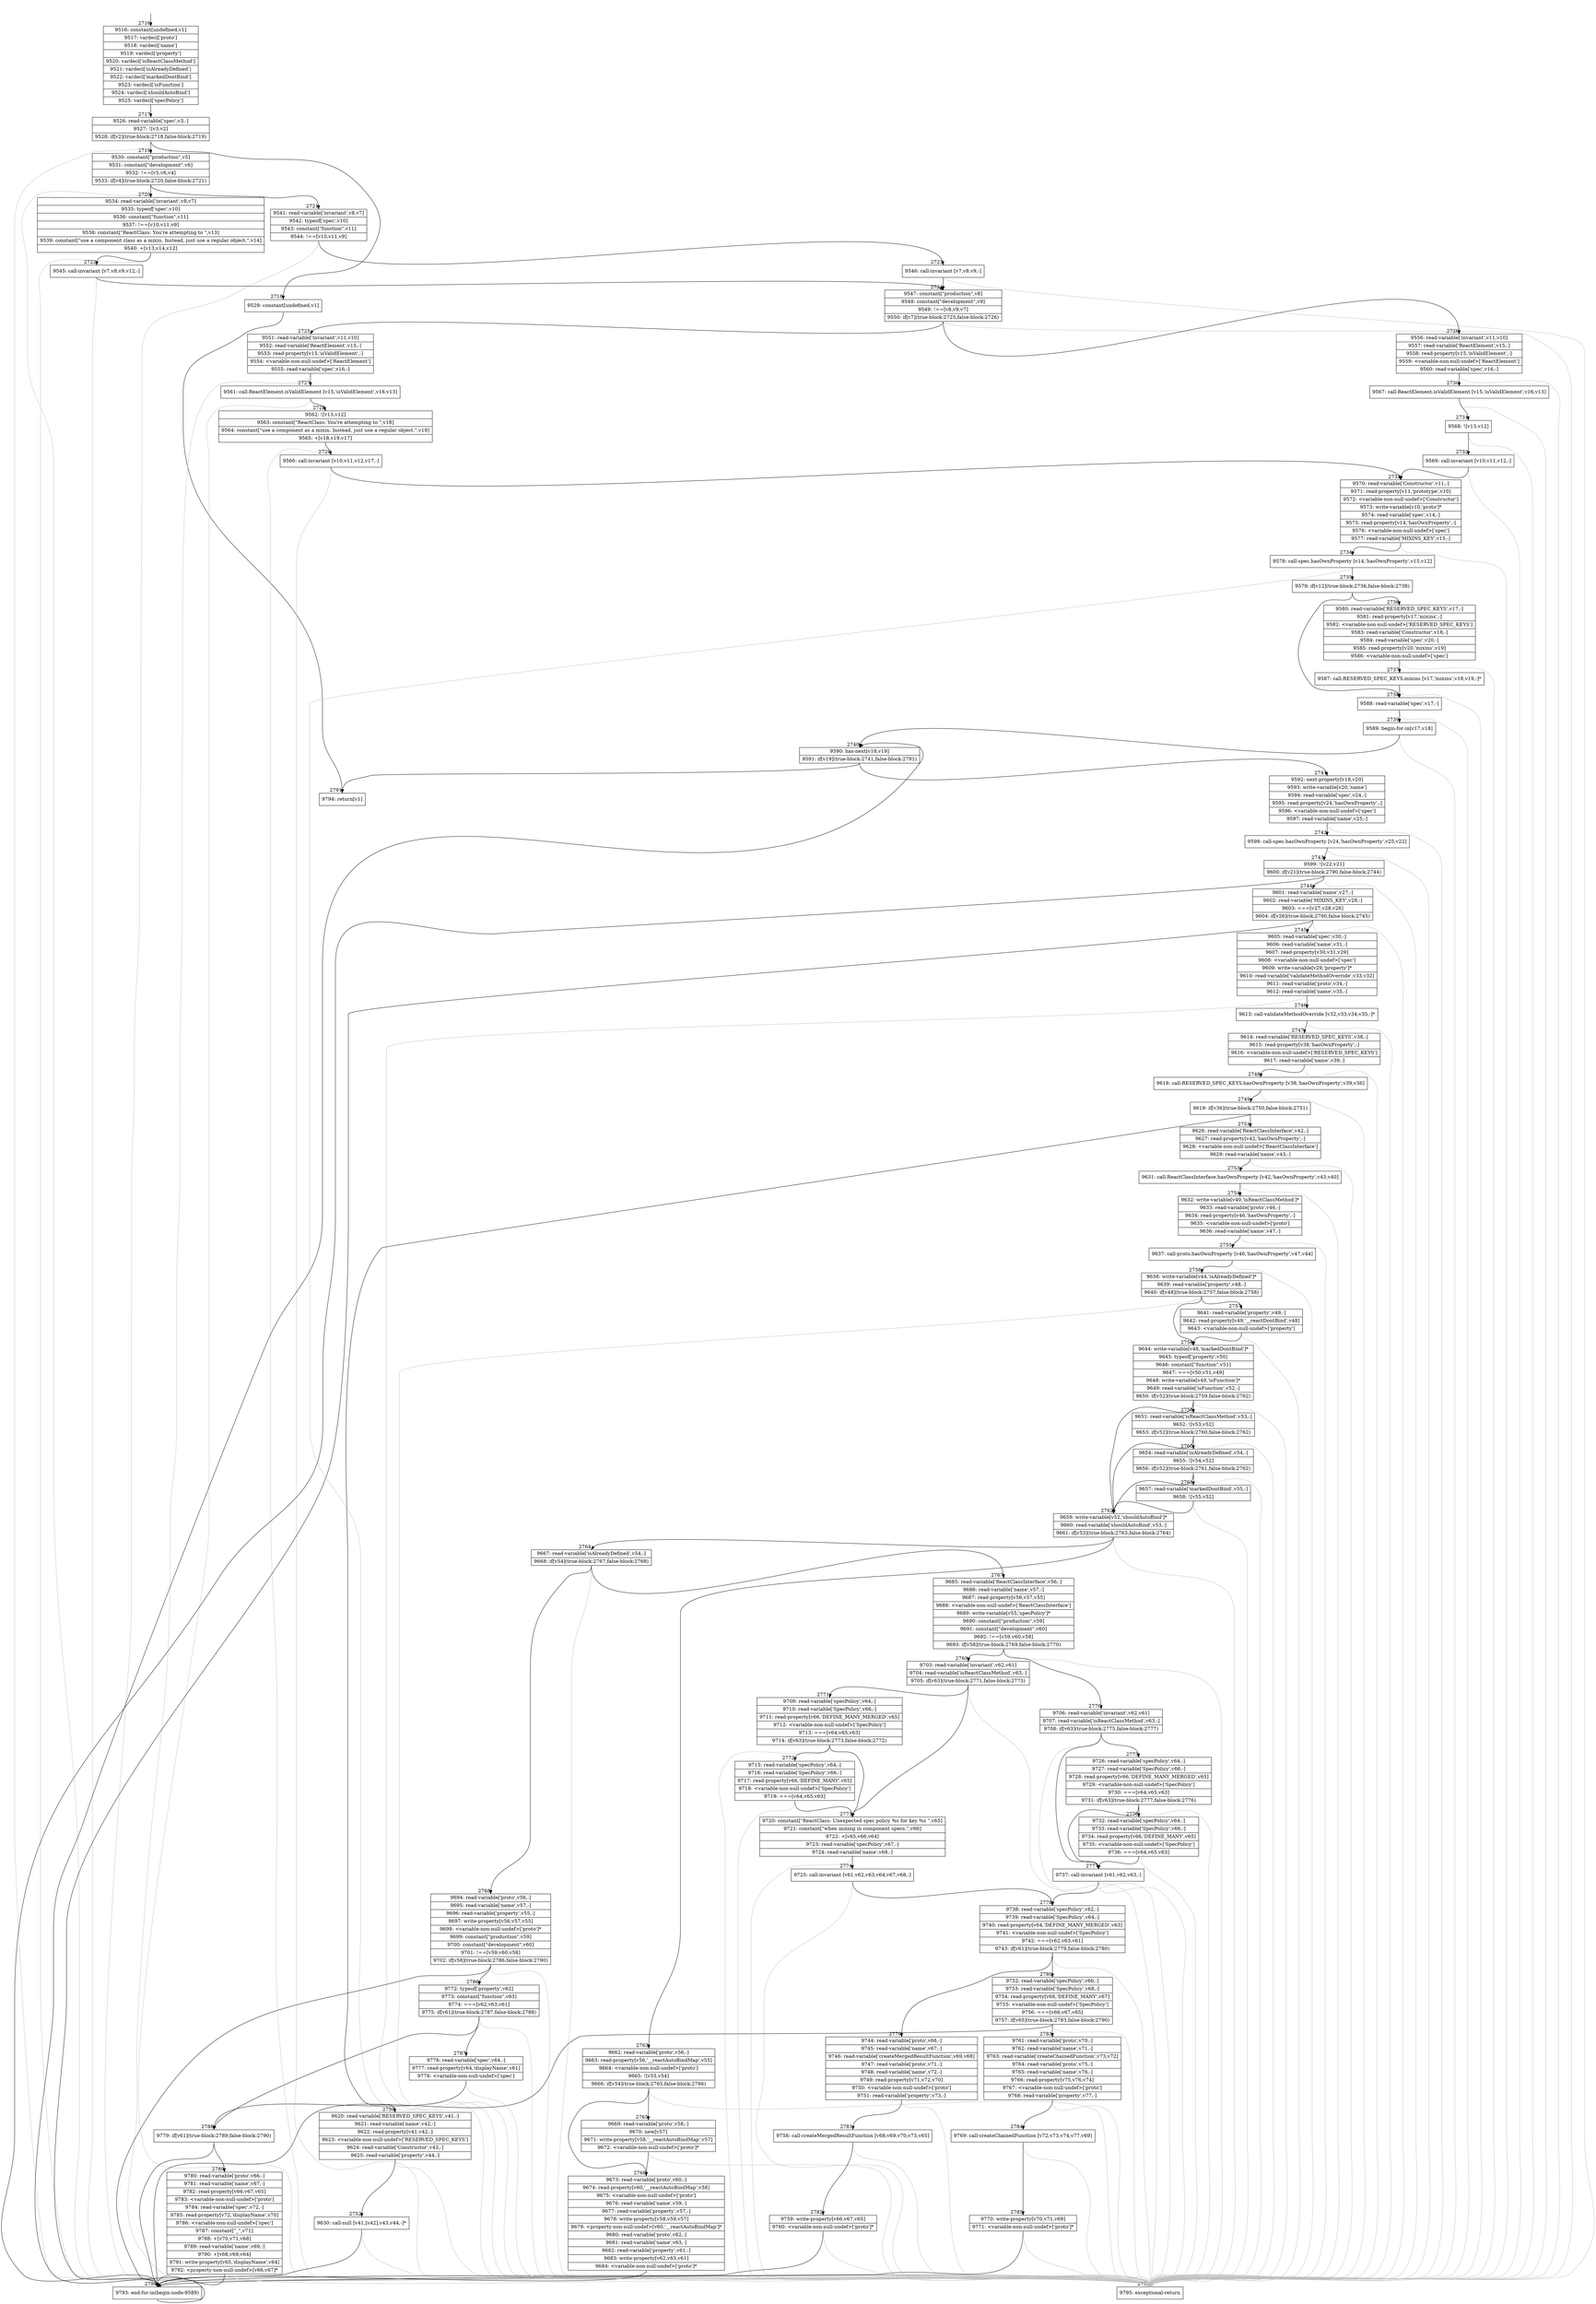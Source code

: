 digraph {
rankdir="TD"
BB_entry202[shape=none,label=""];
BB_entry202 -> BB2716 [tailport=s, headport=n, headlabel="    2716"]
BB2716 [shape=record label="{9516: constant[undefined,v1]|9517: vardecl['proto']|9518: vardecl['name']|9519: vardecl['property']|9520: vardecl['isReactClassMethod']|9521: vardecl['isAlreadyDefined']|9522: vardecl['markedDontBind']|9523: vardecl['isFunction']|9524: vardecl['shouldAutoBind']|9525: vardecl['specPolicy']}" ] 
BB2716 -> BB2717 [tailport=s, headport=n, headlabel="      2717"]
BB2717 [shape=record label="{9526: read-variable['spec',v3,-]|9527: ![v3,v2]|9528: if[v2](true-block:2718,false-block:2719)}" ] 
BB2717 -> BB2718 [tailport=s, headport=n, headlabel="      2718"]
BB2717 -> BB2719 [tailport=s, headport=n, headlabel="      2719"]
BB2717 -> BB2792 [tailport=s, headport=n, color=gray, headlabel="      2792"]
BB2718 [shape=record label="{9529: constant[undefined,v1]}" ] 
BB2718 -> BB2791 [tailport=s, headport=n, headlabel="      2791"]
BB2719 [shape=record label="{9530: constant[\"production\",v5]|9531: constant[\"development\",v6]|9532: !==[v5,v6,v4]|9533: if[v4](true-block:2720,false-block:2721)}" ] 
BB2719 -> BB2720 [tailport=s, headport=n, headlabel="      2720"]
BB2719 -> BB2721 [tailport=s, headport=n, headlabel="      2721"]
BB2719 -> BB2792 [tailport=s, headport=n, color=gray]
BB2720 [shape=record label="{9534: read-variable['invariant',v8,v7]|9535: typeof['spec',v10]|9536: constant[\"function\",v11]|9537: !==[v10,v11,v9]|9538: constant[\"ReactClass: You're attempting to \",v13]|9539: constant[\"use a component class as a mixin. Instead, just use a regular object.\",v14]|9540: +[v13,v14,v12]}" ] 
BB2720 -> BB2722 [tailport=s, headport=n, headlabel="      2722"]
BB2720 -> BB2792 [tailport=s, headport=n, color=gray]
BB2721 [shape=record label="{9541: read-variable['invariant',v8,v7]|9542: typeof['spec',v10]|9543: constant[\"function\",v11]|9544: !==[v10,v11,v9]}" ] 
BB2721 -> BB2723 [tailport=s, headport=n, headlabel="      2723"]
BB2721 -> BB2792 [tailport=s, headport=n, color=gray]
BB2722 [shape=record label="{9545: call-invariant [v7,v8,v9,v12,-]}" ] 
BB2722 -> BB2724 [tailport=s, headport=n, headlabel="      2724"]
BB2722 -> BB2792 [tailport=s, headport=n, color=gray]
BB2723 [shape=record label="{9546: call-invariant [v7,v8,v9,-]}" ] 
BB2723 -> BB2724 [tailport=s, headport=n]
BB2723 -> BB2792 [tailport=s, headport=n, color=gray]
BB2724 [shape=record label="{9547: constant[\"production\",v8]|9548: constant[\"development\",v9]|9549: !==[v8,v9,v7]|9550: if[v7](true-block:2725,false-block:2726)}" ] 
BB2724 -> BB2725 [tailport=s, headport=n, headlabel="      2725"]
BB2724 -> BB2726 [tailport=s, headport=n, headlabel="      2726"]
BB2724 -> BB2792 [tailport=s, headport=n, color=gray]
BB2725 [shape=record label="{9551: read-variable['invariant',v11,v10]|9552: read-variable['ReactElement',v15,-]|9553: read-property[v15,'isValidElement',-]|9554: \<variable-non-null-undef\>['ReactElement']|9555: read-variable['spec',v16,-]}" ] 
BB2725 -> BB2727 [tailport=s, headport=n, headlabel="      2727"]
BB2725 -> BB2792 [tailport=s, headport=n, color=gray]
BB2726 [shape=record label="{9556: read-variable['invariant',v11,v10]|9557: read-variable['ReactElement',v15,-]|9558: read-property[v15,'isValidElement',-]|9559: \<variable-non-null-undef\>['ReactElement']|9560: read-variable['spec',v16,-]}" ] 
BB2726 -> BB2730 [tailport=s, headport=n, headlabel="      2730"]
BB2726 -> BB2792 [tailport=s, headport=n, color=gray]
BB2727 [shape=record label="{9561: call-ReactElement.isValidElement [v15,'isValidElement',v16,v13]}" ] 
BB2727 -> BB2728 [tailport=s, headport=n, headlabel="      2728"]
BB2727 -> BB2792 [tailport=s, headport=n, color=gray]
BB2728 [shape=record label="{9562: ![v13,v12]|9563: constant[\"ReactClass: You're attempting to \",v18]|9564: constant[\"use a component as a mixin. Instead, just use a regular object.\",v19]|9565: +[v18,v19,v17]}" ] 
BB2728 -> BB2729 [tailport=s, headport=n, headlabel="      2729"]
BB2728 -> BB2792 [tailport=s, headport=n, color=gray]
BB2729 [shape=record label="{9566: call-invariant [v10,v11,v12,v17,-]}" ] 
BB2729 -> BB2733 [tailport=s, headport=n, headlabel="      2733"]
BB2729 -> BB2792 [tailport=s, headport=n, color=gray]
BB2730 [shape=record label="{9567: call-ReactElement.isValidElement [v15,'isValidElement',v16,v13]}" ] 
BB2730 -> BB2731 [tailport=s, headport=n, headlabel="      2731"]
BB2730 -> BB2792 [tailport=s, headport=n, color=gray]
BB2731 [shape=record label="{9568: ![v13,v12]}" ] 
BB2731 -> BB2732 [tailport=s, headport=n, headlabel="      2732"]
BB2731 -> BB2792 [tailport=s, headport=n, color=gray]
BB2732 [shape=record label="{9569: call-invariant [v10,v11,v12,-]}" ] 
BB2732 -> BB2733 [tailport=s, headport=n]
BB2732 -> BB2792 [tailport=s, headport=n, color=gray]
BB2733 [shape=record label="{9570: read-variable['Constructor',v11,-]|9571: read-property[v11,'prototype',v10]|9572: \<variable-non-null-undef\>['Constructor']|9573: write-variable[v10,'proto']*|9574: read-variable['spec',v14,-]|9575: read-property[v14,'hasOwnProperty',-]|9576: \<variable-non-null-undef\>['spec']|9577: read-variable['MIXINS_KEY',v15,-]}" ] 
BB2733 -> BB2734 [tailport=s, headport=n, headlabel="      2734"]
BB2733 -> BB2792 [tailport=s, headport=n, color=gray]
BB2734 [shape=record label="{9578: call-spec.hasOwnProperty [v14,'hasOwnProperty',v15,v12]}" ] 
BB2734 -> BB2735 [tailport=s, headport=n, headlabel="      2735"]
BB2734 -> BB2792 [tailport=s, headport=n, color=gray]
BB2735 [shape=record label="{9579: if[v12](true-block:2736,false-block:2738)}" ] 
BB2735 -> BB2736 [tailport=s, headport=n, headlabel="      2736"]
BB2735 -> BB2738 [tailport=s, headport=n, headlabel="      2738"]
BB2736 [shape=record label="{9580: read-variable['RESERVED_SPEC_KEYS',v17,-]|9581: read-property[v17,'mixins',-]|9582: \<variable-non-null-undef\>['RESERVED_SPEC_KEYS']|9583: read-variable['Constructor',v18,-]|9584: read-variable['spec',v20,-]|9585: read-property[v20,'mixins',v19]|9586: \<variable-non-null-undef\>['spec']}" ] 
BB2736 -> BB2737 [tailport=s, headport=n, headlabel="      2737"]
BB2736 -> BB2792 [tailport=s, headport=n, color=gray]
BB2737 [shape=record label="{9587: call-RESERVED_SPEC_KEYS.mixins [v17,'mixins',v18,v19,-]*}" ] 
BB2737 -> BB2738 [tailport=s, headport=n]
BB2737 -> BB2792 [tailport=s, headport=n, color=gray]
BB2738 [shape=record label="{9588: read-variable['spec',v17,-]}" ] 
BB2738 -> BB2739 [tailport=s, headport=n, headlabel="      2739"]
BB2738 -> BB2792 [tailport=s, headport=n, color=gray]
BB2739 [shape=record label="{9589: begin-for-in[v17,v18]}" ] 
BB2739 -> BB2740 [tailport=s, headport=n, headlabel="      2740"]
BB2739 -> BB2792 [tailport=s, headport=n, color=gray]
BB2740 [shape=record label="{9590: has-next[v18,v19]|9591: if[v19](true-block:2741,false-block:2791)}" ] 
BB2740 -> BB2741 [tailport=s, headport=n, headlabel="      2741"]
BB2740 -> BB2791 [tailport=s, headport=n]
BB2741 [shape=record label="{9592: next-property[v18,v20]|9593: write-variable[v20,'name']|9594: read-variable['spec',v24,-]|9595: read-property[v24,'hasOwnProperty',-]|9596: \<variable-non-null-undef\>['spec']|9597: read-variable['name',v25,-]}" ] 
BB2741 -> BB2742 [tailport=s, headport=n, headlabel="      2742"]
BB2741 -> BB2792 [tailport=s, headport=n, color=gray]
BB2742 [shape=record label="{9598: call-spec.hasOwnProperty [v24,'hasOwnProperty',v25,v22]}" ] 
BB2742 -> BB2743 [tailport=s, headport=n, headlabel="      2743"]
BB2742 -> BB2792 [tailport=s, headport=n, color=gray]
BB2743 [shape=record label="{9599: ![v22,v21]|9600: if[v21](true-block:2790,false-block:2744)}" ] 
BB2743 -> BB2790 [tailport=s, headport=n, headlabel="      2790"]
BB2743 -> BB2744 [tailport=s, headport=n, headlabel="      2744"]
BB2743 -> BB2792 [tailport=s, headport=n, color=gray]
BB2744 [shape=record label="{9601: read-variable['name',v27,-]|9602: read-variable['MIXINS_KEY',v28,-]|9603: ===[v27,v28,v26]|9604: if[v26](true-block:2790,false-block:2745)}" ] 
BB2744 -> BB2790 [tailport=s, headport=n]
BB2744 -> BB2745 [tailport=s, headport=n, headlabel="      2745"]
BB2744 -> BB2792 [tailport=s, headport=n, color=gray]
BB2745 [shape=record label="{9605: read-variable['spec',v30,-]|9606: read-variable['name',v31,-]|9607: read-property[v30,v31,v29]|9608: \<variable-non-null-undef\>['spec']|9609: write-variable[v29,'property']*|9610: read-variable['validateMethodOverride',v33,v32]|9611: read-variable['proto',v34,-]|9612: read-variable['name',v35,-]}" ] 
BB2745 -> BB2746 [tailport=s, headport=n, headlabel="      2746"]
BB2745 -> BB2792 [tailport=s, headport=n, color=gray]
BB2746 [shape=record label="{9613: call-validateMethodOverride [v32,v33,v34,v35,-]*}" ] 
BB2746 -> BB2747 [tailport=s, headport=n, headlabel="      2747"]
BB2746 -> BB2792 [tailport=s, headport=n, color=gray]
BB2747 [shape=record label="{9614: read-variable['RESERVED_SPEC_KEYS',v38,-]|9615: read-property[v38,'hasOwnProperty',-]|9616: \<variable-non-null-undef\>['RESERVED_SPEC_KEYS']|9617: read-variable['name',v39,-]}" ] 
BB2747 -> BB2748 [tailport=s, headport=n, headlabel="      2748"]
BB2747 -> BB2792 [tailport=s, headport=n, color=gray]
BB2748 [shape=record label="{9618: call-RESERVED_SPEC_KEYS.hasOwnProperty [v38,'hasOwnProperty',v39,v36]}" ] 
BB2748 -> BB2749 [tailport=s, headport=n, headlabel="      2749"]
BB2748 -> BB2792 [tailport=s, headport=n, color=gray]
BB2749 [shape=record label="{9619: if[v36](true-block:2750,false-block:2751)}" ] 
BB2749 -> BB2750 [tailport=s, headport=n, headlabel="      2750"]
BB2749 -> BB2751 [tailport=s, headport=n, headlabel="      2751"]
BB2750 [shape=record label="{9620: read-variable['RESERVED_SPEC_KEYS',v41,-]|9621: read-variable['name',v42,-]|9622: read-property[v41,v42,-]|9623: \<variable-non-null-undef\>['RESERVED_SPEC_KEYS']|9624: read-variable['Constructor',v43,-]|9625: read-variable['property',v44,-]}" ] 
BB2750 -> BB2752 [tailport=s, headport=n, headlabel="      2752"]
BB2750 -> BB2792 [tailport=s, headport=n, color=gray]
BB2751 [shape=record label="{9626: read-variable['ReactClassInterface',v42,-]|9627: read-property[v42,'hasOwnProperty',-]|9628: \<variable-non-null-undef\>['ReactClassInterface']|9629: read-variable['name',v43,-]}" ] 
BB2751 -> BB2753 [tailport=s, headport=n, headlabel="      2753"]
BB2751 -> BB2792 [tailport=s, headport=n, color=gray]
BB2752 [shape=record label="{9630: call-null [v41,[v42],v43,v44,-]*}" ] 
BB2752 -> BB2790 [tailport=s, headport=n]
BB2752 -> BB2792 [tailport=s, headport=n, color=gray]
BB2753 [shape=record label="{9631: call-ReactClassInterface.hasOwnProperty [v42,'hasOwnProperty',v43,v40]}" ] 
BB2753 -> BB2754 [tailport=s, headport=n, headlabel="      2754"]
BB2753 -> BB2792 [tailport=s, headport=n, color=gray]
BB2754 [shape=record label="{9632: write-variable[v40,'isReactClassMethod']*|9633: read-variable['proto',v46,-]|9634: read-property[v46,'hasOwnProperty',-]|9635: \<variable-non-null-undef\>['proto']|9636: read-variable['name',v47,-]}" ] 
BB2754 -> BB2755 [tailport=s, headport=n, headlabel="      2755"]
BB2754 -> BB2792 [tailport=s, headport=n, color=gray]
BB2755 [shape=record label="{9637: call-proto.hasOwnProperty [v46,'hasOwnProperty',v47,v44]}" ] 
BB2755 -> BB2756 [tailport=s, headport=n, headlabel="      2756"]
BB2755 -> BB2792 [tailport=s, headport=n, color=gray]
BB2756 [shape=record label="{9638: write-variable[v44,'isAlreadyDefined']*|9639: read-variable['property',v48,-]|9640: if[v48](true-block:2757,false-block:2758)}" ] 
BB2756 -> BB2758 [tailport=s, headport=n, headlabel="      2758"]
BB2756 -> BB2757 [tailport=s, headport=n, headlabel="      2757"]
BB2756 -> BB2792 [tailport=s, headport=n, color=gray]
BB2757 [shape=record label="{9641: read-variable['property',v49,-]|9642: read-property[v49,'__reactDontBind',v48]|9643: \<variable-non-null-undef\>['property']}" ] 
BB2757 -> BB2758 [tailport=s, headport=n]
BB2757 -> BB2792 [tailport=s, headport=n, color=gray]
BB2758 [shape=record label="{9644: write-variable[v48,'markedDontBind']*|9645: typeof['property',v50]|9646: constant[\"function\",v51]|9647: ===[v50,v51,v49]|9648: write-variable[v49,'isFunction']*|9649: read-variable['isFunction',v52,-]|9650: if[v52](true-block:2759,false-block:2762)}" ] 
BB2758 -> BB2762 [tailport=s, headport=n, headlabel="      2762"]
BB2758 -> BB2759 [tailport=s, headport=n, headlabel="      2759"]
BB2758 -> BB2792 [tailport=s, headport=n, color=gray]
BB2759 [shape=record label="{9651: read-variable['isReactClassMethod',v53,-]|9652: ![v53,v52]|9653: if[v52](true-block:2760,false-block:2762)}" ] 
BB2759 -> BB2762 [tailport=s, headport=n]
BB2759 -> BB2760 [tailport=s, headport=n, headlabel="      2760"]
BB2759 -> BB2792 [tailport=s, headport=n, color=gray]
BB2760 [shape=record label="{9654: read-variable['isAlreadyDefined',v54,-]|9655: ![v54,v52]|9656: if[v52](true-block:2761,false-block:2762)}" ] 
BB2760 -> BB2762 [tailport=s, headport=n]
BB2760 -> BB2761 [tailport=s, headport=n, headlabel="      2761"]
BB2760 -> BB2792 [tailport=s, headport=n, color=gray]
BB2761 [shape=record label="{9657: read-variable['markedDontBind',v55,-]|9658: ![v55,v52]}" ] 
BB2761 -> BB2762 [tailport=s, headport=n]
BB2761 -> BB2792 [tailport=s, headport=n, color=gray]
BB2762 [shape=record label="{9659: write-variable[v52,'shouldAutoBind']*|9660: read-variable['shouldAutoBind',v53,-]|9661: if[v53](true-block:2763,false-block:2764)}" ] 
BB2762 -> BB2763 [tailport=s, headport=n, headlabel="      2763"]
BB2762 -> BB2764 [tailport=s, headport=n, headlabel="      2764"]
BB2762 -> BB2792 [tailport=s, headport=n, color=gray]
BB2763 [shape=record label="{9662: read-variable['proto',v56,-]|9663: read-property[v56,'__reactAutoBindMap',v55]|9664: \<variable-non-null-undef\>['proto']|9665: ![v55,v54]|9666: if[v54](true-block:2765,false-block:2766)}" ] 
BB2763 -> BB2765 [tailport=s, headport=n, headlabel="      2765"]
BB2763 -> BB2766 [tailport=s, headport=n, headlabel="      2766"]
BB2763 -> BB2792 [tailport=s, headport=n, color=gray]
BB2764 [shape=record label="{9667: read-variable['isAlreadyDefined',v54,-]|9668: if[v54](true-block:2767,false-block:2768)}" ] 
BB2764 -> BB2767 [tailport=s, headport=n, headlabel="      2767"]
BB2764 -> BB2768 [tailport=s, headport=n, headlabel="      2768"]
BB2764 -> BB2792 [tailport=s, headport=n, color=gray]
BB2765 [shape=record label="{9669: read-variable['proto',v58,-]|9670: new[v57]|9671: write-property[v58,'__reactAutoBindMap',v57]|9672: \<variable-non-null-undef\>['proto']*}" ] 
BB2765 -> BB2766 [tailport=s, headport=n]
BB2765 -> BB2792 [tailport=s, headport=n, color=gray]
BB2766 [shape=record label="{9673: read-variable['proto',v60,-]|9674: read-property[v60,'__reactAutoBindMap',v58]|9675: \<variable-non-null-undef\>['proto']|9676: read-variable['name',v59,-]|9677: read-variable['property',v57,-]|9678: write-property[v58,v59,v57]|9679: \<property-non-null-undef\>[v60,'__reactAutoBindMap']*|9680: read-variable['proto',v62,-]|9681: read-variable['name',v63,-]|9682: read-variable['property',v61,-]|9683: write-property[v62,v63,v61]|9684: \<variable-non-null-undef\>['proto']*}" ] 
BB2766 -> BB2790 [tailport=s, headport=n]
BB2766 -> BB2792 [tailport=s, headport=n, color=gray]
BB2767 [shape=record label="{9685: read-variable['ReactClassInterface',v56,-]|9686: read-variable['name',v57,-]|9687: read-property[v56,v57,v55]|9688: \<variable-non-null-undef\>['ReactClassInterface']|9689: write-variable[v55,'specPolicy']*|9690: constant[\"production\",v59]|9691: constant[\"development\",v60]|9692: !==[v59,v60,v58]|9693: if[v58](true-block:2769,false-block:2770)}" ] 
BB2767 -> BB2769 [tailport=s, headport=n, headlabel="      2769"]
BB2767 -> BB2770 [tailport=s, headport=n, headlabel="      2770"]
BB2767 -> BB2792 [tailport=s, headport=n, color=gray]
BB2768 [shape=record label="{9694: read-variable['proto',v56,-]|9695: read-variable['name',v57,-]|9696: read-variable['property',v55,-]|9697: write-property[v56,v57,v55]|9698: \<variable-non-null-undef\>['proto']*|9699: constant[\"production\",v59]|9700: constant[\"development\",v60]|9701: !==[v59,v60,v58]|9702: if[v58](true-block:2786,false-block:2790)}" ] 
BB2768 -> BB2786 [tailport=s, headport=n, headlabel="      2786"]
BB2768 -> BB2790 [tailport=s, headport=n]
BB2768 -> BB2792 [tailport=s, headport=n, color=gray]
BB2769 [shape=record label="{9703: read-variable['invariant',v62,v61]|9704: read-variable['isReactClassMethod',v63,-]|9705: if[v63](true-block:2771,false-block:2773)}" ] 
BB2769 -> BB2773 [tailport=s, headport=n, headlabel="      2773"]
BB2769 -> BB2771 [tailport=s, headport=n, headlabel="      2771"]
BB2769 -> BB2792 [tailport=s, headport=n, color=gray]
BB2770 [shape=record label="{9706: read-variable['invariant',v62,v61]|9707: read-variable['isReactClassMethod',v63,-]|9708: if[v63](true-block:2775,false-block:2777)}" ] 
BB2770 -> BB2777 [tailport=s, headport=n, headlabel="      2777"]
BB2770 -> BB2775 [tailport=s, headport=n, headlabel="      2775"]
BB2770 -> BB2792 [tailport=s, headport=n, color=gray]
BB2771 [shape=record label="{9709: read-variable['specPolicy',v64,-]|9710: read-variable['SpecPolicy',v66,-]|9711: read-property[v66,'DEFINE_MANY_MERGED',v65]|9712: \<variable-non-null-undef\>['SpecPolicy']|9713: ===[v64,v65,v63]|9714: if[v63](true-block:2773,false-block:2772)}" ] 
BB2771 -> BB2773 [tailport=s, headport=n]
BB2771 -> BB2772 [tailport=s, headport=n, headlabel="      2772"]
BB2771 -> BB2792 [tailport=s, headport=n, color=gray]
BB2772 [shape=record label="{9715: read-variable['specPolicy',v64,-]|9716: read-variable['SpecPolicy',v66,-]|9717: read-property[v66,'DEFINE_MANY',v65]|9718: \<variable-non-null-undef\>['SpecPolicy']|9719: ===[v64,v65,v63]}" ] 
BB2772 -> BB2773 [tailport=s, headport=n]
BB2772 -> BB2792 [tailport=s, headport=n, color=gray]
BB2773 [shape=record label="{9720: constant[\"ReactClass: Unexpected spec policy %s for key %s \",v65]|9721: constant[\"when mixing in component specs.\",v66]|9722: +[v65,v66,v64]|9723: read-variable['specPolicy',v67,-]|9724: read-variable['name',v68,-]}" ] 
BB2773 -> BB2774 [tailport=s, headport=n, headlabel="      2774"]
BB2773 -> BB2792 [tailport=s, headport=n, color=gray]
BB2774 [shape=record label="{9725: call-invariant [v61,v62,v63,v64,v67,v68,-]}" ] 
BB2774 -> BB2778 [tailport=s, headport=n, headlabel="      2778"]
BB2774 -> BB2792 [tailport=s, headport=n, color=gray]
BB2775 [shape=record label="{9726: read-variable['specPolicy',v64,-]|9727: read-variable['SpecPolicy',v66,-]|9728: read-property[v66,'DEFINE_MANY_MERGED',v65]|9729: \<variable-non-null-undef\>['SpecPolicy']|9730: ===[v64,v65,v63]|9731: if[v63](true-block:2777,false-block:2776)}" ] 
BB2775 -> BB2777 [tailport=s, headport=n]
BB2775 -> BB2776 [tailport=s, headport=n, headlabel="      2776"]
BB2775 -> BB2792 [tailport=s, headport=n, color=gray]
BB2776 [shape=record label="{9732: read-variable['specPolicy',v64,-]|9733: read-variable['SpecPolicy',v66,-]|9734: read-property[v66,'DEFINE_MANY',v65]|9735: \<variable-non-null-undef\>['SpecPolicy']|9736: ===[v64,v65,v63]}" ] 
BB2776 -> BB2777 [tailport=s, headport=n]
BB2776 -> BB2792 [tailport=s, headport=n, color=gray]
BB2777 [shape=record label="{9737: call-invariant [v61,v62,v63,-]}" ] 
BB2777 -> BB2778 [tailport=s, headport=n]
BB2777 -> BB2792 [tailport=s, headport=n, color=gray]
BB2778 [shape=record label="{9738: read-variable['specPolicy',v62,-]|9739: read-variable['SpecPolicy',v64,-]|9740: read-property[v64,'DEFINE_MANY_MERGED',v63]|9741: \<variable-non-null-undef\>['SpecPolicy']|9742: ===[v62,v63,v61]|9743: if[v61](true-block:2779,false-block:2780)}" ] 
BB2778 -> BB2779 [tailport=s, headport=n, headlabel="      2779"]
BB2778 -> BB2780 [tailport=s, headport=n, headlabel="      2780"]
BB2778 -> BB2792 [tailport=s, headport=n, color=gray]
BB2779 [shape=record label="{9744: read-variable['proto',v66,-]|9745: read-variable['name',v67,-]|9746: read-variable['createMergedResultFunction',v69,v68]|9747: read-variable['proto',v71,-]|9748: read-variable['name',v72,-]|9749: read-property[v71,v72,v70]|9750: \<variable-non-null-undef\>['proto']|9751: read-variable['property',v73,-]}" ] 
BB2779 -> BB2781 [tailport=s, headport=n, headlabel="      2781"]
BB2779 -> BB2792 [tailport=s, headport=n, color=gray]
BB2780 [shape=record label="{9752: read-variable['specPolicy',v66,-]|9753: read-variable['SpecPolicy',v68,-]|9754: read-property[v68,'DEFINE_MANY',v67]|9755: \<variable-non-null-undef\>['SpecPolicy']|9756: ===[v66,v67,v65]|9757: if[v65](true-block:2783,false-block:2790)}" ] 
BB2780 -> BB2783 [tailport=s, headport=n, headlabel="      2783"]
BB2780 -> BB2790 [tailport=s, headport=n]
BB2780 -> BB2792 [tailport=s, headport=n, color=gray]
BB2781 [shape=record label="{9758: call-createMergedResultFunction [v68,v69,v70,v73,v65]}" ] 
BB2781 -> BB2782 [tailport=s, headport=n, headlabel="      2782"]
BB2781 -> BB2792 [tailport=s, headport=n, color=gray]
BB2782 [shape=record label="{9759: write-property[v66,v67,v65]|9760: \<variable-non-null-undef\>['proto']*}" ] 
BB2782 -> BB2790 [tailport=s, headport=n]
BB2782 -> BB2792 [tailport=s, headport=n, color=gray]
BB2783 [shape=record label="{9761: read-variable['proto',v70,-]|9762: read-variable['name',v71,-]|9763: read-variable['createChainedFunction',v73,v72]|9764: read-variable['proto',v75,-]|9765: read-variable['name',v76,-]|9766: read-property[v75,v76,v74]|9767: \<variable-non-null-undef\>['proto']|9768: read-variable['property',v77,-]}" ] 
BB2783 -> BB2784 [tailport=s, headport=n, headlabel="      2784"]
BB2783 -> BB2792 [tailport=s, headport=n, color=gray]
BB2784 [shape=record label="{9769: call-createChainedFunction [v72,v73,v74,v77,v69]}" ] 
BB2784 -> BB2785 [tailport=s, headport=n, headlabel="      2785"]
BB2784 -> BB2792 [tailport=s, headport=n, color=gray]
BB2785 [shape=record label="{9770: write-property[v70,v71,v69]|9771: \<variable-non-null-undef\>['proto']*}" ] 
BB2785 -> BB2790 [tailport=s, headport=n]
BB2785 -> BB2792 [tailport=s, headport=n, color=gray]
BB2786 [shape=record label="{9772: typeof['property',v62]|9773: constant[\"function\",v63]|9774: ===[v62,v63,v61]|9775: if[v61](true-block:2787,false-block:2788)}" ] 
BB2786 -> BB2788 [tailport=s, headport=n, headlabel="      2788"]
BB2786 -> BB2787 [tailport=s, headport=n, headlabel="      2787"]
BB2786 -> BB2792 [tailport=s, headport=n, color=gray]
BB2787 [shape=record label="{9776: read-variable['spec',v64,-]|9777: read-property[v64,'displayName',v61]|9778: \<variable-non-null-undef\>['spec']}" ] 
BB2787 -> BB2788 [tailport=s, headport=n]
BB2787 -> BB2792 [tailport=s, headport=n, color=gray]
BB2788 [shape=record label="{9779: if[v61](true-block:2789,false-block:2790)}" ] 
BB2788 -> BB2789 [tailport=s, headport=n, headlabel="      2789"]
BB2788 -> BB2790 [tailport=s, headport=n]
BB2789 [shape=record label="{9780: read-variable['proto',v66,-]|9781: read-variable['name',v67,-]|9782: read-property[v66,v67,v65]|9783: \<variable-non-null-undef\>['proto']|9784: read-variable['spec',v72,-]|9785: read-property[v72,'displayName',v70]|9786: \<variable-non-null-undef\>['spec']|9787: constant[\"_\",v71]|9788: +[v70,v71,v68]|9789: read-variable['name',v69,-]|9790: +[v68,v69,v64]|9791: write-property[v65,'displayName',v64]|9792: \<property-non-null-undef\>[v66,v67]*}" ] 
BB2789 -> BB2790 [tailport=s, headport=n]
BB2789 -> BB2792 [tailport=s, headport=n, color=gray]
BB2790 [shape=record label="{9793: end-for-in(begin-node:9589)}" ] 
BB2790 -> BB2740 [tailport=s, headport=n]
BB2791 [shape=record label="{9794: return[v1]}" ] 
BB2792 [shape=record label="{9795: exceptional-return}" ] 
//#$~ 5517
}
